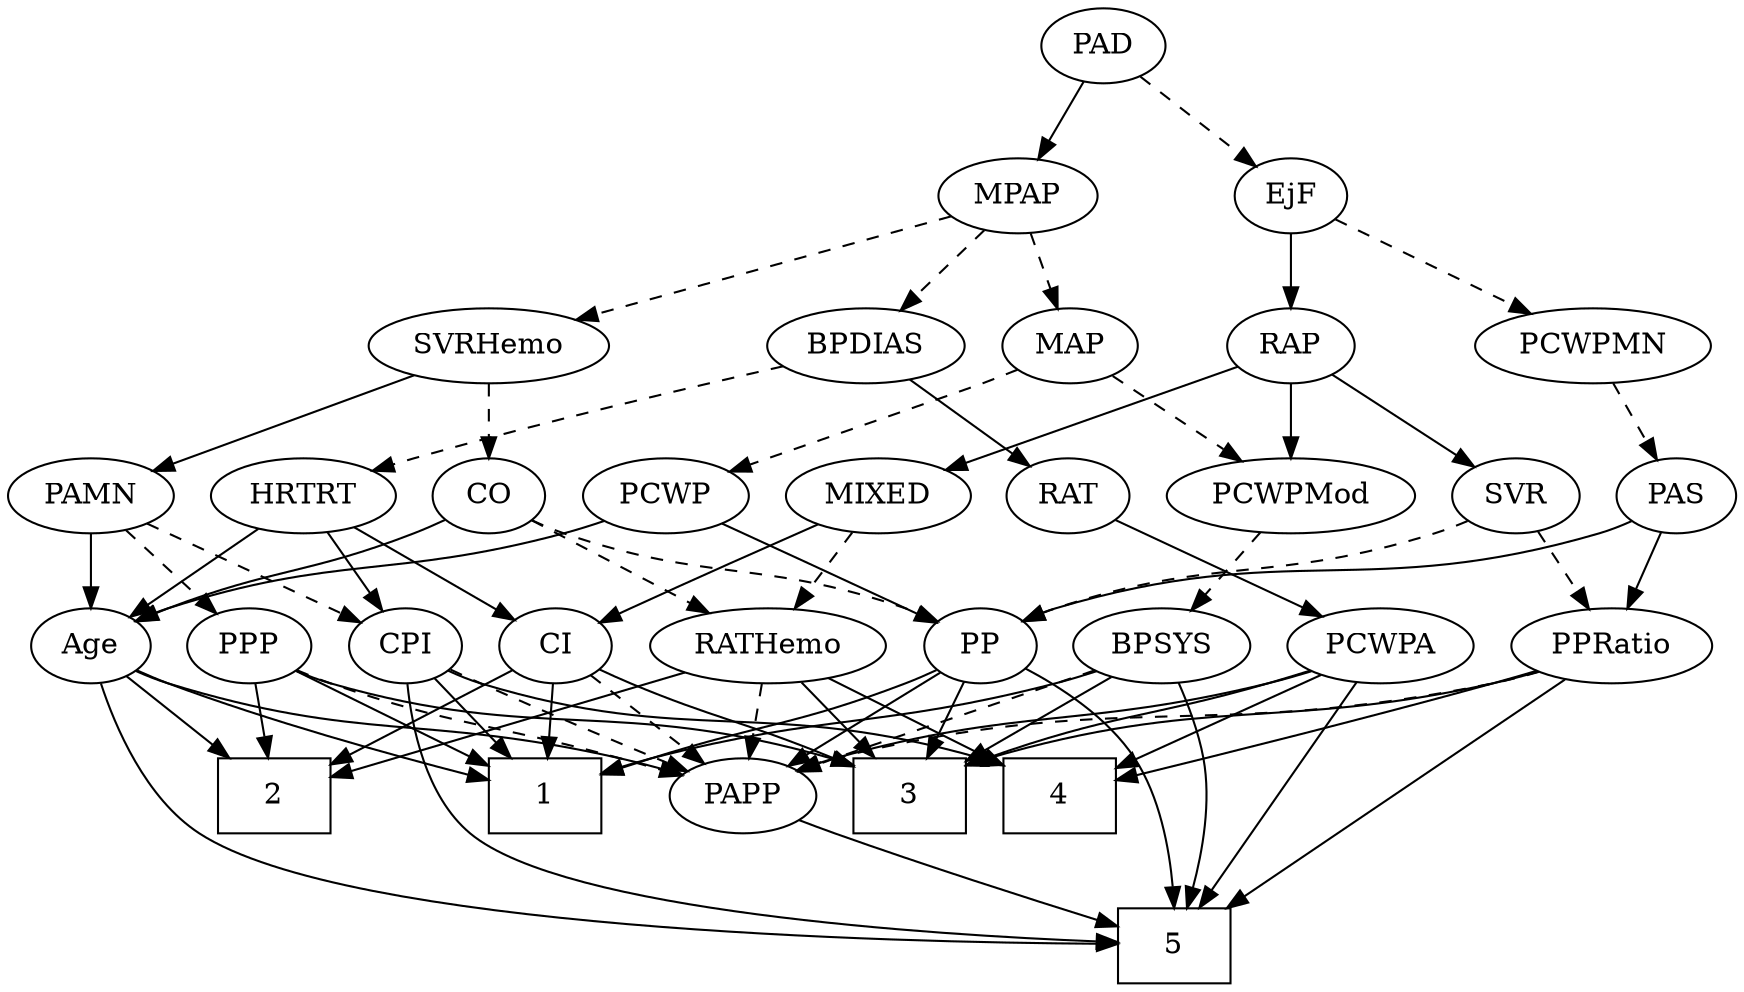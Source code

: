 strict digraph {
	graph [bb="0,0,769.4,468"];
	node [label="\N"];
	1	[height=0.5,
		pos="511,90",
		shape=box,
		width=0.75];
	2	[height=0.5,
		pos="583,90",
		shape=box,
		width=0.75];
	3	[height=0.5,
		pos="349,90",
		shape=box,
		width=0.75];
	4	[height=0.5,
		pos="201,90",
		shape=box,
		width=0.75];
	5	[height=0.5,
		pos="294,18",
		shape=box,
		width=0.75];
	Age	[height=0.5,
		pos="733,162",
		width=0.75];
	Age -> 1	[pos="e,538.27,104.59 712.37,150.37 707.41,148.07 702.09,145.79 697,144 635.23,122.26 613.62,129.97 547.85,107.91",
		style=solid];
	Age -> 2	[pos="e,610.2,103.59 711.69,150.91 706.86,148.63 701.76,146.23 697,144 671.06,131.85 641.75,118.22 619.35,107.83",
		style=solid];
	Age -> 5	[pos="e,321.14,21.164 721.12,145.46 704.51,124.96 672.25,89.427 636,72 582.6,46.331 408.49,28.756 331.36,22.039",
		style=solid];
	PAPP	[height=0.5,
		pos="426,90",
		width=0.88464];
	Age -> PAPP	[pos="e,451.68,100.85 712.46,150.09 707.5,147.8 702.15,145.6 697,144 601.54,114.37 571.91,132.47 475,108 470.56,106.88 465.95,105.53 461.41,\
104.09",
		style=solid];
	EjF	[height=0.5,
		pos="198,378",
		width=0.75];
	RAP	[height=0.5,
		pos="198,306",
		width=0.77632];
	EjF -> RAP	[pos="e,198,324.1 198,359.7 198,351.98 198,342.71 198,334.11",
		style=solid];
	PCWPMN	[height=0.5,
		pos="65,306",
		width=1.3902];
	EjF -> PCWPMN	[pos="e,92.199,321.32 177.51,366.22 157.22,355.54 125.73,338.96 101.21,326.06",
		style=dashed];
	MIXED	[height=0.5,
		pos="381,234",
		width=1.1193];
	RAP -> MIXED	[pos="e,351.49,246.29 221.55,295.99 252.03,284.33 305.57,263.85 342.12,249.87",
		style=solid];
	SVR	[height=0.5,
		pos="100,234",
		width=0.77632];
	RAP -> SVR	[pos="e,118.19,247.99 180.03,292.16 165.06,281.47 143.54,266.1 126.58,253.99",
		style=solid];
	PCWPMod	[height=0.5,
		pos="198,234",
		width=1.4443];
	RAP -> PCWPMod	[pos="e,198,252.1 198,287.7 198,279.98 198,270.71 198,262.11",
		style=solid];
	RATHemo	[height=0.5,
		pos="423,162",
		width=1.3721];
	MIXED -> RATHemo	[pos="e,412.83,179.96 390.95,216.41 395.9,208.16 401.99,198.01 407.53,188.78",
		style=dashed];
	CI	[height=0.5,
		pos="517,162",
		width=0.75];
	MIXED -> CI	[pos="e,495.99,173.81 406.58,219.83 429.4,208.09 462.84,190.87 486.94,178.47",
		style=solid];
	MPAP	[height=0.5,
		pos="315,378",
		width=0.97491];
	SVRHemo	[height=0.5,
		pos="554,306",
		width=1.3902];
	MPAP -> SVRHemo	[pos="e,516.35,318.03 344.79,368.28 385.32,356.4 458.32,335.02 506.47,320.92",
		style=dashed];
	BPDIAS	[height=0.5,
		pos="386,306",
		width=1.1735];
	MPAP -> BPDIAS	[pos="e,369.88,322.89 330.41,361.81 339.79,352.56 351.97,340.55 362.54,330.13",
		style=dashed];
	MAP	[height=0.5,
		pos="295,306",
		width=0.84854];
	MPAP -> MAP	[pos="e,299.8,323.79 310.16,360.05 307.9,352.14 305.15,342.54 302.63,333.69",
		style=dashed];
	BPSYS	[height=0.5,
		pos="246,162",
		width=1.0471];
	BPSYS -> 1	[pos="e,483.78,102.32 274.62,149.91 280.64,147.79 286.99,145.7 293,144 368.99,122.51 391.24,130.31 467,108 469.41,107.29 471.87,106.51 \
474.33,105.68",
		style=solid];
	BPSYS -> 3	[pos="e,323.82,108.11 266.84,146.83 280.73,137.4 299.29,124.78 315.26,113.93",
		style=solid];
	BPSYS -> 5	[pos="e,288.16,36.268 251.69,144.15 259.91,119.84 275.19,74.66 284.96,45.753",
		style=solid];
	BPSYS -> PAPP	[pos="e,400.89,101.54 274.84,150.28 303.02,139.74 347.08,123.09 385,108 387.09,107.17 389.25,106.3 391.41,105.42",
		style=dashed];
	PAD	[height=0.5,
		pos="238,450",
		width=0.79437];
	PAD -> EjF	[pos="e,207.23,395.15 228.72,432.76 223.83,424.19 217.71,413.49 212.23,403.9",
		style=dashed];
	PAD -> MPAP	[pos="e,298.38,394.11 253.58,434.83 264.25,425.13 278.62,412.08 290.77,401.03",
		style=solid];
	CO	[height=0.5,
		pos="554,234",
		width=0.75];
	CO -> Age	[pos="e,711.86,173.48 575.14,222.52 579.97,220.26 585.13,217.96 590,216 636.54,197.26 650.46,198.74 697,180 698.83,179.26 700.69,178.48 \
702.57,177.67",
		style=solid];
	CO -> RATHemo	[pos="e,449.67,177.25 533.53,222.06 513.5,211.36 482.56,194.83 458.51,181.98",
		style=dashed];
	PP	[height=0.5,
		pos="329,162",
		width=0.75];
	CO -> PP	[pos="e,349.63,173.65 533.37,222.35 528.42,220.05 523.09,217.78 518,216 452.05,192.96 430.95,203.04 365,180 363.09,179.33 361.15,178.6 \
359.21,177.82",
		style=dashed];
	PAS	[height=0.5,
		pos="27,234",
		width=0.75];
	PAS -> PP	[pos="e,308.46,173.93 47.536,222.07 52.492,219.78 57.847,217.58 63,216 161.9,185.6 194.1,210.4 293,180 294.93,179.41 296.89,178.73 298.85,\
177.99",
		style=solid];
	PPRatio	[height=0.5,
		pos="50,162",
		width=1.1013];
	PAS -> PPRatio	[pos="e,44.324,180.28 32.568,216.05 35.156,208.18 38.297,198.62 41.196,189.79",
		style=solid];
	PAMN	[height=0.5,
		pos="733,234",
		width=1.011];
	PAMN -> Age	[pos="e,733,180.1 733,215.7 733,207.98 733,198.71 733,190.11",
		style=solid];
	CPI	[height=0.5,
		pos="589,162",
		width=0.75];
	PAMN -> CPI	[pos="e,610.51,173.46 707.92,220.81 683.37,208.88 645.95,190.68 619.65,177.9",
		style=dashed];
	PPP	[height=0.5,
		pos="661,162",
		width=0.75];
	PAMN -> PPP	[pos="e,675.95,177.54 717.02,217.46 707.06,207.78 694.09,195.17 683.15,184.53",
		style=dashed];
	RATHemo -> 2	[pos="e,555.92,103.92 454.23,148.03 477.42,138.32 510.02,124.49 546.55,108.13",
		style=solid];
	RATHemo -> 3	[pos="e,367.1,108.12 405.84,144.76 396.49,135.92 384.75,124.82 374.37,115",
		style=solid];
	RATHemo -> 4	[pos="e,228.05,99.53 386.84,149.6 345.75,136.64 279.05,115.61 237.73,102.58",
		style=solid];
	RATHemo -> PAPP	[pos="e,425.27,108.1 423.74,143.7 424.07,135.98 424.47,126.71 424.84,118.11",
		style=dashed];
	CPI -> 1	[pos="e,529.96,108.02 573.59,147.17 563.32,137.95 549.55,125.6 537.55,114.82",
		style=solid];
	CPI -> 4	[pos="e,228.16,95.135 568.47,150.05 563.52,147.76 558.16,145.57 553,144 449.8,112.64 419.65,124.09 313,108 288.1,104.24 260.09,99.991 \
238.31,96.679",
		style=solid];
	CPI -> 5	[pos="e,321.21,19.131 601.92,146.11 616.91,126.96 637.38,93.616 619,72 582.44,28.996 408.92,20.8 331.47,19.301",
		style=solid];
	CPI -> PAPP	[pos="e,451.45,101.22 567.75,150.77 562.92,148.5 557.8,146.13 553,144 522.03,130.23 486.38,115.45 460.75,105",
		style=dashed];
	RAT	[height=0.5,
		pos="295,234",
		width=0.75827];
	PCWPA	[height=0.5,
		pos="149,162",
		width=1.1555];
	RAT -> PCWPA	[pos="e,175.85,175.87 273.46,222.67 250.25,211.55 212.94,193.66 185.21,180.36",
		style=solid];
	SVR -> PP	[pos="e,308.38,173.66 121.61,222.18 126.59,219.94 131.92,217.73 137,216 204.35,193.03 225.78,203.33 293,180 294.91,179.34 296.85,178.6 \
298.8,177.83",
		style=dashed];
	SVR -> PPRatio	[pos="e,61.762,179.47 88.903,217.46 82.673,208.74 74.753,197.65 67.687,187.76",
		style=dashed];
	PCWPMod -> BPSYS	[pos="e,234.71,179.47 209.38,216.41 215.23,207.87 222.49,197.28 229,187.79",
		style=dashed];
	PCWPA -> 3	[pos="e,321.82,100.51 180.25,150.06 215.95,137.57 274.31,117.14 312.19,103.88",
		style=solid];
	PCWPA -> 4	[pos="e,188.28,108.12 161.06,144.76 167.31,136.35 175.08,125.89 182.11,116.44",
		style=solid];
	PCWPA -> 5	[pos="e,266.74,22.452 147.5,143.95 146.72,124.43 148.43,92.518 165,72 187.59,44.03 227.38,30.676 256.81,24.392",
		style=solid];
	PCWPA -> PAPP	[pos="e,402.01,101.89 179.74,149.81 186.06,147.72 192.71,145.67 199,144 280.38,122.4 304.37,132.25 385,108 387.45,107.26 389.96,106.43 \
392.47,105.54",
		style=solid];
	PCWPMN -> PAS	[pos="e,35.852,251.31 55.801,288.05 51.254,279.68 45.676,269.4 40.644,260.13",
		style=dashed];
	SVRHemo -> CO	[pos="e,554,252.1 554,287.7 554,279.98 554,270.71 554,262.11",
		style=dashed];
	SVRHemo -> PAMN	[pos="e,705.37,245.81 586.83,292.16 617.66,280.11 663.71,262.09 695.87,249.52",
		style=solid];
	BPDIAS -> RAT	[pos="e,312.25,248.27 366.25,289.81 352.8,279.46 334.85,265.66 320.34,254.49",
		style=solid];
	HRTRT	[height=0.5,
		pos="639,234",
		width=1.1013];
	BPDIAS -> HRTRT	[pos="e,609.06,245.81 421.99,296.57 462.93,286.77 531.69,269.66 590,252 593.1,251.06 596.3,250.05 599.51,249",
		style=dashed];
	MAP -> PCWPMod	[pos="e,219.69,250.65 276.3,291.5 262.64,281.65 243.84,268.08 228.08,256.71",
		style=dashed];
	PCWP	[height=0.5,
		pos="474,234",
		width=0.97491];
	MAP -> PCWP	[pos="e,446.55,245.64 319.05,294.6 324.29,292.38 329.82,290.08 335,288 376.9,271.17 387.83,268.14 430,252 432.34,251.1 434.75,250.18 437.18,\
249.24",
		style=dashed];
	PP -> 1	[pos="e,483.59,101.73 350.16,150.57 355,148.31 360.14,146 365,144 409.46,125.71 421.91,124.66 467,108 469.35,107.13 471.77,106.23 474.21,\
105.31",
		style=solid];
	PP -> 3	[pos="e,344.06,108.28 333.84,144.05 336.07,136.26 338.77,126.82 341.26,118.08",
		style=solid];
	PP -> 5	[pos="e,297.22,36.16 323.45,143.92 320.19,133.58 316.11,120.1 313,108 307.72,87.472 302.76,64.018 299.23,46.341",
		style=solid];
	PP -> PAPP	[pos="e,406.99,104.71 346.79,148.16 361.32,137.67 382.1,122.68 398.73,110.68",
		style=solid];
	PPP -> 1	[pos="e,538.11,103.84 639.69,150.9 634.87,148.62 629.76,146.22 625,144 592.97,129.05 583.05,124.77 547.25,108.1",
		style=solid];
	PPP -> 2	[pos="e,601.96,108.02 645.59,147.17 635.32,137.95 621.55,125.6 609.55,114.82",
		style=solid];
	PPP -> 3	[pos="e,376.19,104.85 640.47,150.05 635.52,147.76 630.16,145.57 625,144 524.82,113.56 490.23,137.85 385.84,107.73",
		style=solid];
	PPP -> PAPP	[pos="e,452.04,100.57 640.37,150.37 635.41,148.07 630.09,145.79 625,144 560.33,121.24 540.8,127.26 475,108 470.65,106.73 466.12,105.3 \
461.65,103.82",
		style=dashed];
	PPRatio -> 3	[pos="e,321.97,95.496 79.505,149.86 85.575,147.76 91.958,145.7 98,144 173.05,122.89 262.82,105.87 312.09,97.214",
		style=solid];
	PPRatio -> 4	[pos="e,173.86,103.58 76.648,148.65 101.11,137.31 137.57,120.41 164.69,107.83",
		style=solid];
	PPRatio -> 5	[pos="e,266.9,25.186 63.736,144.75 81.107,125.11 112.78,92.172 146,72 181,50.746 225.81,36.2 256.91,27.8",
		style=solid];
	PPRatio -> PAPP	[pos="e,402.09,102.17 78.89,149.64 85.119,147.51 91.72,145.49 98,144 223.09,114.37 260.73,140.91 385,108 387.48,107.34 390,106.57 392.52,\
105.72",
		style=dashed];
	PCWP -> Age	[pos="e,712.41,173.77 500.27,222.01 506.05,219.83 512.18,217.7 518,216 595.91,193.29 619.97,205.51 697,180 698.92,179.36 700.87,178.65 \
702.82,177.89",
		style=solid];
	PCWP -> PP	[pos="e,350.4,173.33 449.4,221.13 424.65,209.17 386.41,190.71 359.68,177.81",
		style=solid];
	CI -> 1	[pos="e,512.47,108.1 515.52,143.7 514.86,135.98 514.06,126.71 513.32,118.11",
		style=solid];
	CI -> 2	[pos="e,566.93,108.04 531,146.15 539.38,137.26 550.24,125.74 559.87,115.53",
		style=solid];
	CI -> 3	[pos="e,376.02,104.05 495.81,150.64 490.98,148.37 485.84,146.05 481,144 441.73,127.4 428.65,125.88 385.4,107.99",
		style=solid];
	CI -> PAPP	[pos="e,444.29,105.07 499.88,147.83 486.5,137.54 467.67,123.06 452.37,111.28",
		style=dashed];
	PAPP -> 5	[pos="e,321.07,33.357 403.61,77.125 383.48,66.45 353.55,50.581 330.05,38.119",
		style=solid];
	HRTRT -> Age	[pos="e,715.62,175.94 658.93,218.15 673.12,207.59 692.3,193.31 707.59,181.92",
		style=solid];
	HRTRT -> CPI	[pos="e,600.19,178.67 627.4,216.76 621.07,207.89 613.1,196.74 606.07,186.89",
		style=solid];
	HRTRT -> CI	[pos="e,536.82,174.37 615.48,219.5 595.57,208.08 566.98,191.68 545.72,179.48",
		style=solid];
}

